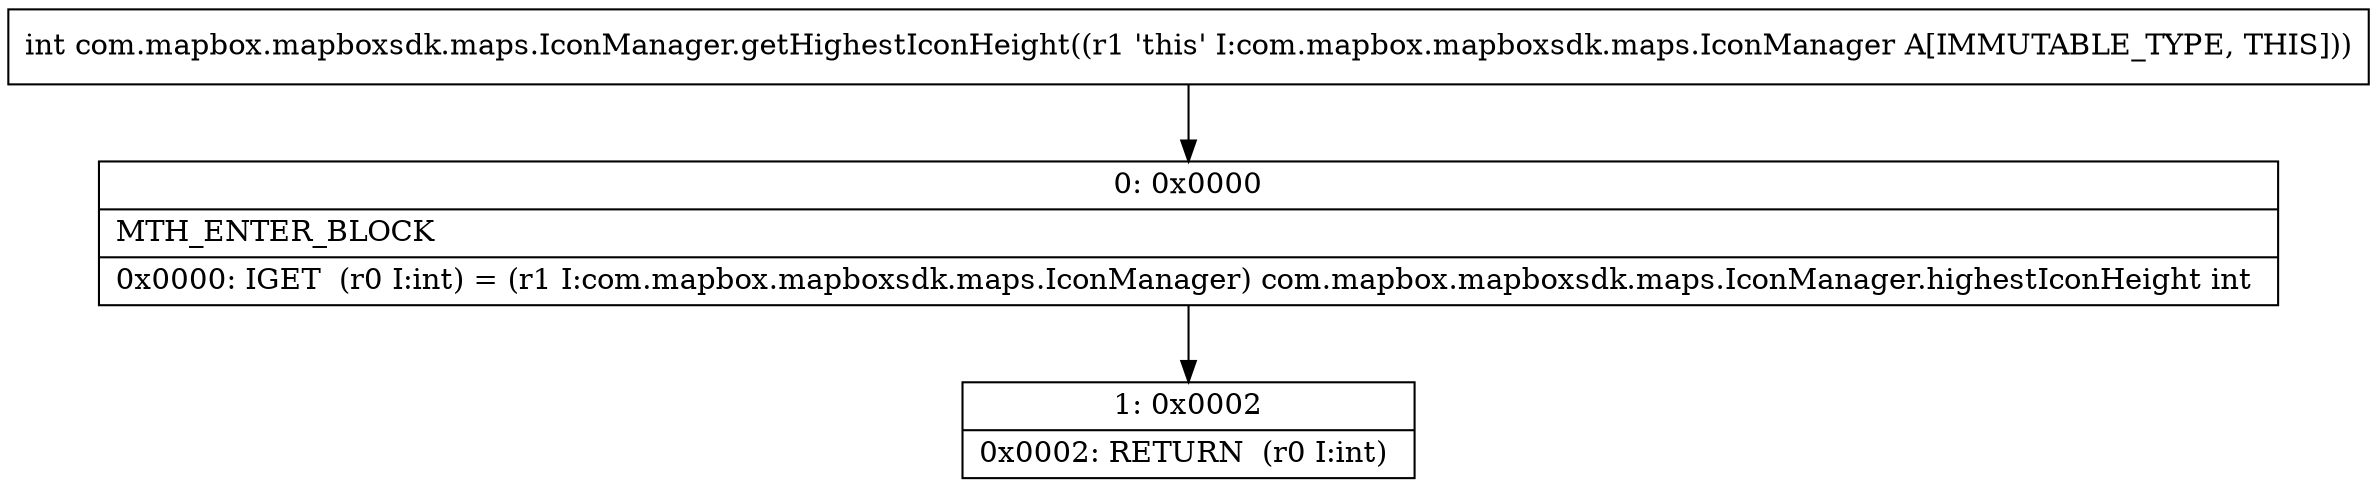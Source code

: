 digraph "CFG forcom.mapbox.mapboxsdk.maps.IconManager.getHighestIconHeight()I" {
Node_0 [shape=record,label="{0\:\ 0x0000|MTH_ENTER_BLOCK\l|0x0000: IGET  (r0 I:int) = (r1 I:com.mapbox.mapboxsdk.maps.IconManager) com.mapbox.mapboxsdk.maps.IconManager.highestIconHeight int \l}"];
Node_1 [shape=record,label="{1\:\ 0x0002|0x0002: RETURN  (r0 I:int) \l}"];
MethodNode[shape=record,label="{int com.mapbox.mapboxsdk.maps.IconManager.getHighestIconHeight((r1 'this' I:com.mapbox.mapboxsdk.maps.IconManager A[IMMUTABLE_TYPE, THIS])) }"];
MethodNode -> Node_0;
Node_0 -> Node_1;
}

